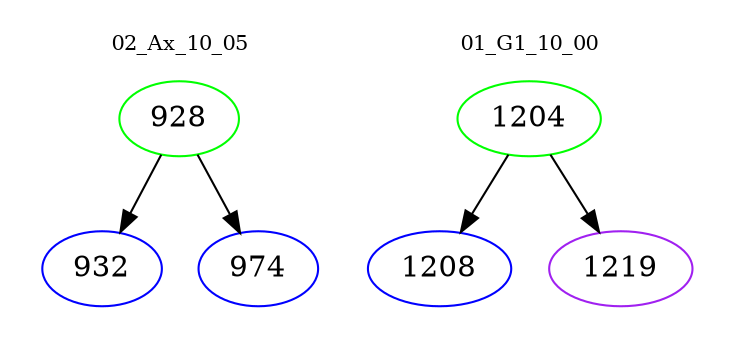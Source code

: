 digraph{
subgraph cluster_0 {
color = white
label = "02_Ax_10_05";
fontsize=10;
T0_928 [label="928", color="green"]
T0_928 -> T0_932 [color="black"]
T0_932 [label="932", color="blue"]
T0_928 -> T0_974 [color="black"]
T0_974 [label="974", color="blue"]
}
subgraph cluster_1 {
color = white
label = "01_G1_10_00";
fontsize=10;
T1_1204 [label="1204", color="green"]
T1_1204 -> T1_1208 [color="black"]
T1_1208 [label="1208", color="blue"]
T1_1204 -> T1_1219 [color="black"]
T1_1219 [label="1219", color="purple"]
}
}
